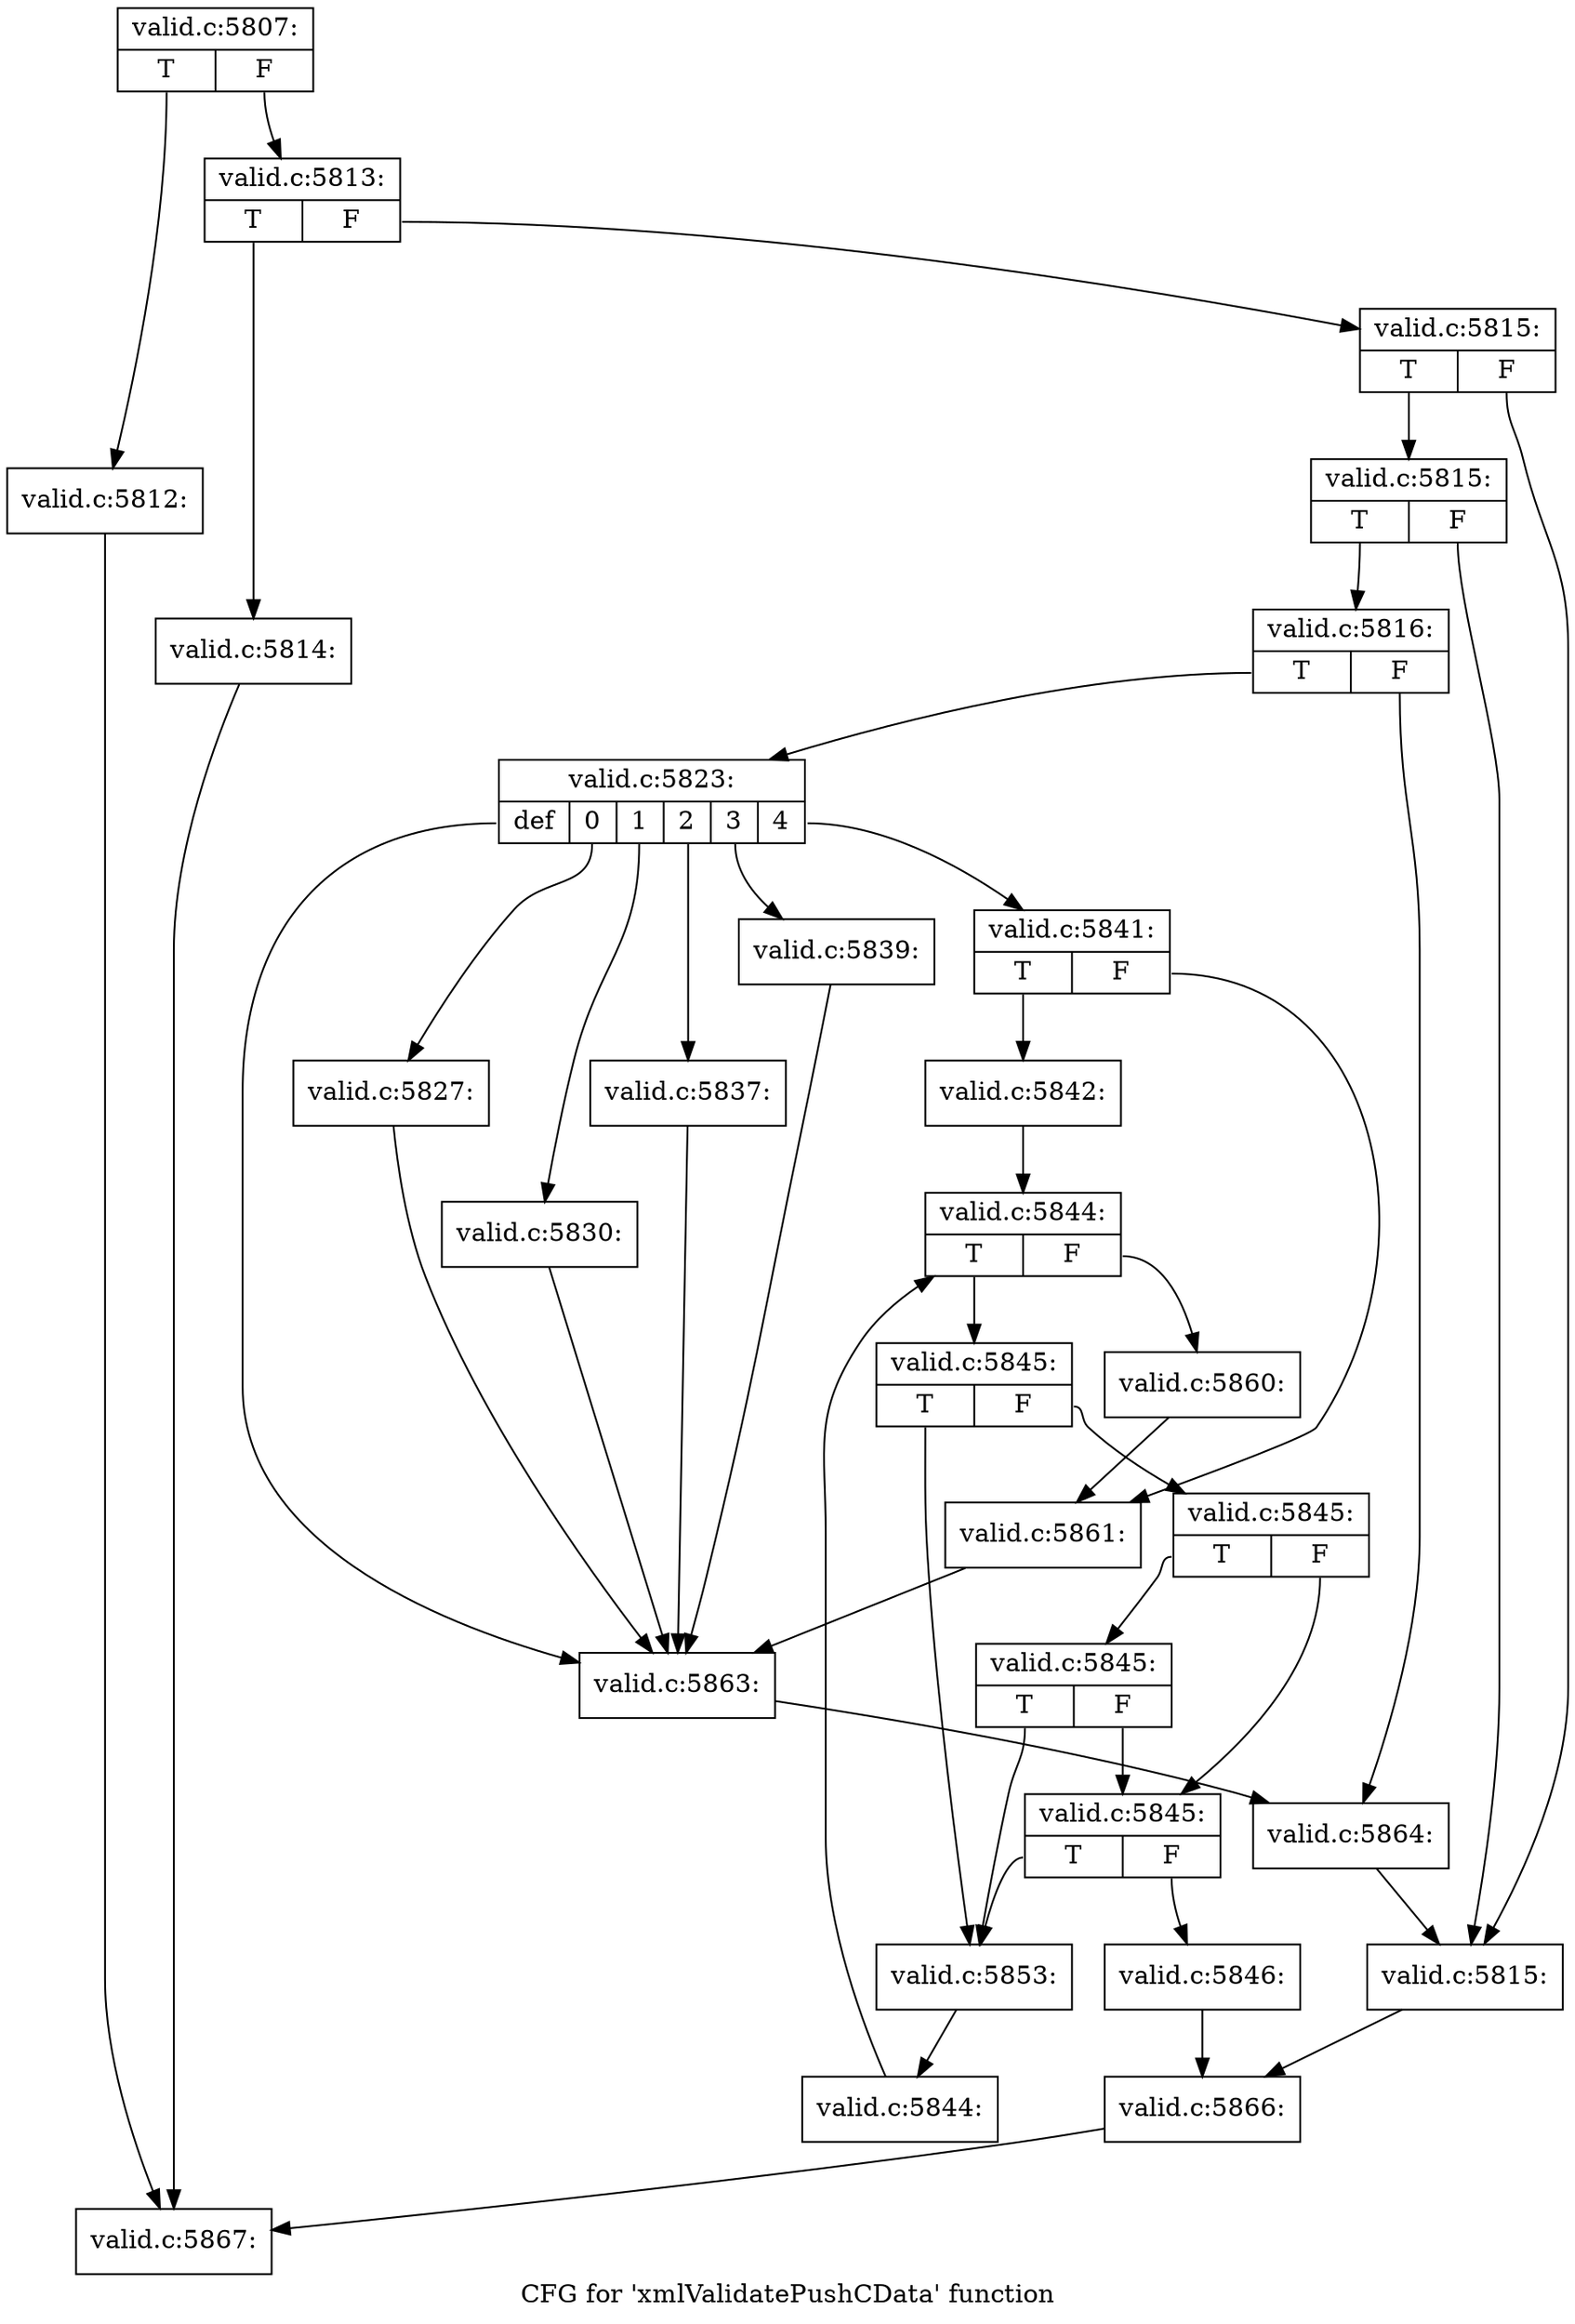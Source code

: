 digraph "CFG for 'xmlValidatePushCData' function" {
	label="CFG for 'xmlValidatePushCData' function";

	Node0x5156310 [shape=record,label="{valid.c:5807:|{<s0>T|<s1>F}}"];
	Node0x5156310:s0 -> Node0x5161d30;
	Node0x5156310:s1 -> Node0x5161d80;
	Node0x5161d30 [shape=record,label="{valid.c:5812:}"];
	Node0x5161d30 -> Node0x4d8b120;
	Node0x5161d80 [shape=record,label="{valid.c:5813:|{<s0>T|<s1>F}}"];
	Node0x5161d80:s0 -> Node0x5162210;
	Node0x5161d80:s1 -> Node0x5162260;
	Node0x5162210 [shape=record,label="{valid.c:5814:}"];
	Node0x5162210 -> Node0x4d8b120;
	Node0x5162260 [shape=record,label="{valid.c:5815:|{<s0>T|<s1>F}}"];
	Node0x5162260:s0 -> Node0x51627f0;
	Node0x5162260:s1 -> Node0x51627a0;
	Node0x51627f0 [shape=record,label="{valid.c:5815:|{<s0>T|<s1>F}}"];
	Node0x51627f0:s0 -> Node0x5162750;
	Node0x51627f0:s1 -> Node0x51627a0;
	Node0x5162750 [shape=record,label="{valid.c:5816:|{<s0>T|<s1>F}}"];
	Node0x5162750:s0 -> Node0x51637c0;
	Node0x5162750:s1 -> Node0x5163810;
	Node0x51637c0 [shape=record,label="{valid.c:5823:|{<s0>def|<s1>0|<s2>1|<s3>2|<s4>3|<s5>4}}"];
	Node0x51637c0:s0 -> Node0x5163ed0;
	Node0x51637c0:s1 -> Node0x5164420;
	Node0x51637c0:s2 -> Node0x5164610;
	Node0x51637c0:s3 -> Node0x5164f50;
	Node0x51637c0:s4 -> Node0x5165030;
	Node0x51637c0:s5 -> Node0x5165110;
	Node0x5164420 [shape=record,label="{valid.c:5827:}"];
	Node0x5164420 -> Node0x5163ed0;
	Node0x5164610 [shape=record,label="{valid.c:5830:}"];
	Node0x5164610 -> Node0x5163ed0;
	Node0x5164f50 [shape=record,label="{valid.c:5837:}"];
	Node0x5164f50 -> Node0x5163ed0;
	Node0x5165030 [shape=record,label="{valid.c:5839:}"];
	Node0x5165030 -> Node0x5163ed0;
	Node0x5165110 [shape=record,label="{valid.c:5841:|{<s0>T|<s1>F}}"];
	Node0x5165110:s0 -> Node0x5165200;
	Node0x5165110:s1 -> Node0x5165250;
	Node0x5165200 [shape=record,label="{valid.c:5842:}"];
	Node0x5165200 -> Node0x5165a10;
	Node0x5165a10 [shape=record,label="{valid.c:5844:|{<s0>T|<s1>F}}"];
	Node0x5165a10:s0 -> Node0x5165c90;
	Node0x5165a10:s1 -> Node0x5165870;
	Node0x5165c90 [shape=record,label="{valid.c:5845:|{<s0>T|<s1>F}}"];
	Node0x5165c90:s0 -> Node0x5166080;
	Node0x5165c90:s1 -> Node0x5166150;
	Node0x5166150 [shape=record,label="{valid.c:5845:|{<s0>T|<s1>F}}"];
	Node0x5166150:s0 -> Node0x51664a0;
	Node0x5166150:s1 -> Node0x51660d0;
	Node0x51664a0 [shape=record,label="{valid.c:5845:|{<s0>T|<s1>F}}"];
	Node0x51664a0:s0 -> Node0x5166080;
	Node0x51664a0:s1 -> Node0x51660d0;
	Node0x51660d0 [shape=record,label="{valid.c:5845:|{<s0>T|<s1>F}}"];
	Node0x51660d0:s0 -> Node0x5166080;
	Node0x51660d0:s1 -> Node0x5166030;
	Node0x5166030 [shape=record,label="{valid.c:5846:}"];
	Node0x5166030 -> Node0x51681f0;
	Node0x5166080 [shape=record,label="{valid.c:5853:}"];
	Node0x5166080 -> Node0x5165c00;
	Node0x5165c00 [shape=record,label="{valid.c:5844:}"];
	Node0x5165c00 -> Node0x5165a10;
	Node0x5165870 [shape=record,label="{valid.c:5860:}"];
	Node0x5165870 -> Node0x5165250;
	Node0x5165250 [shape=record,label="{valid.c:5861:}"];
	Node0x5165250 -> Node0x5163ed0;
	Node0x5163ed0 [shape=record,label="{valid.c:5863:}"];
	Node0x5163ed0 -> Node0x5163810;
	Node0x5163810 [shape=record,label="{valid.c:5864:}"];
	Node0x5163810 -> Node0x51627a0;
	Node0x51627a0 [shape=record,label="{valid.c:5815:}"];
	Node0x51627a0 -> Node0x51681f0;
	Node0x51681f0 [shape=record,label="{valid.c:5866:}"];
	Node0x51681f0 -> Node0x4d8b120;
	Node0x4d8b120 [shape=record,label="{valid.c:5867:}"];
}
